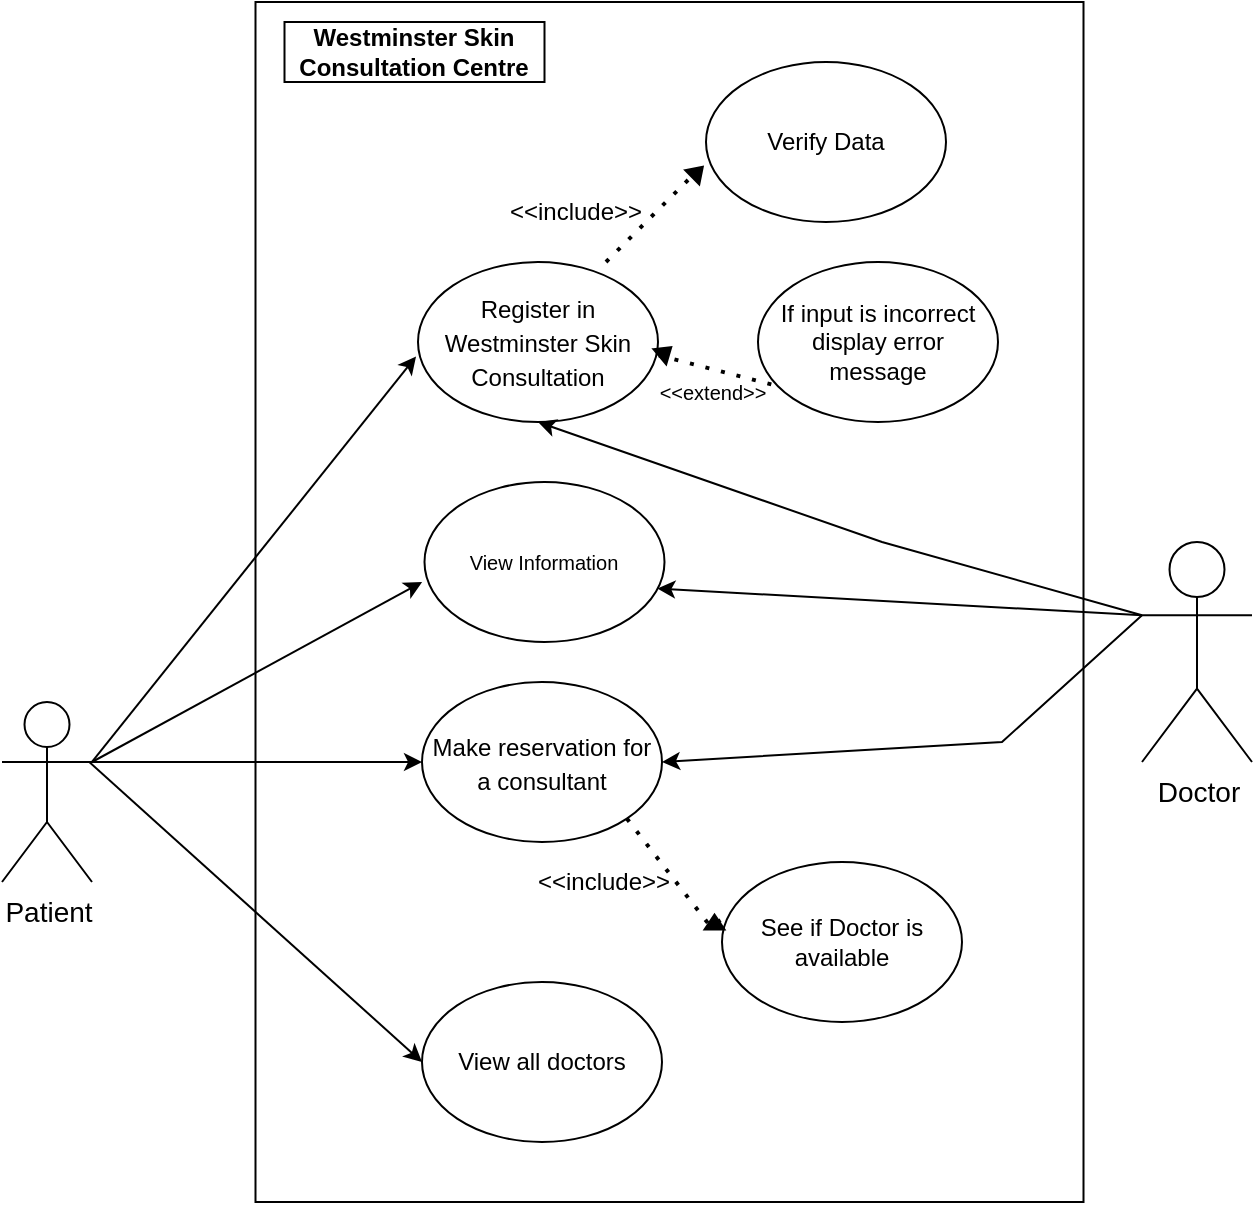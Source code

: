 <mxfile version="20.3.0" type="device"><diagram id="CpVAP2igfF00IUYeiA2Q" name="Page-1"><mxGraphModel dx="1038" dy="649" grid="1" gridSize="10" guides="1" tooltips="1" connect="1" arrows="1" fold="1" page="1" pageScale="1" pageWidth="827" pageHeight="1169" math="0" shadow="0"><root><mxCell id="0"/><mxCell id="1" parent="0"/><mxCell id="MjFWPrk2KQWE3Byjq5Gm-1" value="" style="rounded=0;whiteSpace=wrap;html=1;" parent="1" vertex="1"><mxGeometry x="186.75" y="50" width="414" height="600" as="geometry"/></mxCell><mxCell id="MjFWPrk2KQWE3Byjq5Gm-2" value="&lt;font style=&quot;font-size: 14px;&quot;&gt;Patient&lt;/font&gt;" style="shape=umlActor;verticalLabelPosition=bottom;verticalAlign=top;html=1;outlineConnect=0;" parent="1" vertex="1"><mxGeometry x="60" y="400" width="45" height="90" as="geometry"/></mxCell><mxCell id="MjFWPrk2KQWE3Byjq5Gm-3" value="&lt;font style=&quot;font-size: 14px;&quot;&gt;Doctor&lt;/font&gt;" style="shape=umlActor;verticalLabelPosition=bottom;verticalAlign=top;html=1;outlineConnect=0;" parent="1" vertex="1"><mxGeometry x="630" y="320" width="55" height="110" as="geometry"/></mxCell><mxCell id="MjFWPrk2KQWE3Byjq5Gm-5" value="&lt;span style=&quot;font-size: 12px;&quot;&gt;Register in Westminster Skin Consultation&lt;/span&gt;" style="ellipse;whiteSpace=wrap;html=1;fontSize=14;" parent="1" vertex="1"><mxGeometry x="268" y="180" width="120" height="80" as="geometry"/></mxCell><mxCell id="MjFWPrk2KQWE3Byjq5Gm-7" value="&lt;font style=&quot;font-size: 12px;&quot;&gt;Make reservation for a consultant&lt;br&gt;&lt;/font&gt;" style="ellipse;whiteSpace=wrap;html=1;fontSize=14;" parent="1" vertex="1"><mxGeometry x="270" y="390" width="120" height="80" as="geometry"/></mxCell><mxCell id="MjFWPrk2KQWE3Byjq5Gm-8" value="" style="endArrow=classic;html=1;rounded=0;fontSize=12;entryX=-0.008;entryY=0.59;entryDx=0;entryDy=0;entryPerimeter=0;exitX=1;exitY=0.333;exitDx=0;exitDy=0;exitPerimeter=0;" parent="1" source="MjFWPrk2KQWE3Byjq5Gm-2" target="MjFWPrk2KQWE3Byjq5Gm-5" edge="1"><mxGeometry width="50" height="50" relative="1" as="geometry"><mxPoint x="105" y="475" as="sourcePoint"/><mxPoint x="155" y="425" as="targetPoint"/></mxGeometry></mxCell><mxCell id="MjFWPrk2KQWE3Byjq5Gm-9" value="" style="endArrow=classic;html=1;rounded=0;fontSize=12;entryX=0;entryY=0.5;entryDx=0;entryDy=0;exitX=1;exitY=0.333;exitDx=0;exitDy=0;exitPerimeter=0;" parent="1" source="MjFWPrk2KQWE3Byjq5Gm-2" target="MjFWPrk2KQWE3Byjq5Gm-7" edge="1"><mxGeometry width="50" height="50" relative="1" as="geometry"><mxPoint x="110" y="430" as="sourcePoint"/><mxPoint x="324.04" y="405.0" as="targetPoint"/></mxGeometry></mxCell><mxCell id="MjFWPrk2KQWE3Byjq5Gm-10" value="Verify Data" style="ellipse;whiteSpace=wrap;html=1;fontSize=12;" parent="1" vertex="1"><mxGeometry x="412" y="80" width="120" height="80" as="geometry"/></mxCell><mxCell id="MjFWPrk2KQWE3Byjq5Gm-11" value="If input is incorrect display error message" style="ellipse;whiteSpace=wrap;html=1;fontSize=12;" parent="1" vertex="1"><mxGeometry x="438" y="180" width="120" height="80" as="geometry"/></mxCell><mxCell id="MjFWPrk2KQWE3Byjq5Gm-14" value="" style="endArrow=none;dashed=1;html=1;dashPattern=1 3;strokeWidth=2;rounded=0;fontSize=12;" parent="1" edge="1"><mxGeometry width="50" height="50" relative="1" as="geometry"><mxPoint x="362" y="180" as="sourcePoint"/><mxPoint x="412" y="130" as="targetPoint"/></mxGeometry></mxCell><mxCell id="MjFWPrk2KQWE3Byjq5Gm-16" value="" style="endArrow=none;dashed=1;html=1;dashPattern=1 3;strokeWidth=2;rounded=0;fontSize=12;entryX=0.074;entryY=0.772;entryDx=0;entryDy=0;entryPerimeter=0;exitX=1.004;exitY=0.584;exitDx=0;exitDy=0;exitPerimeter=0;" parent="1" source="MjFWPrk2KQWE3Byjq5Gm-5" target="MjFWPrk2KQWE3Byjq5Gm-11" edge="1"><mxGeometry width="50" height="50" relative="1" as="geometry"><mxPoint x="387" y="230" as="sourcePoint"/><mxPoint x="437" y="180" as="targetPoint"/></mxGeometry></mxCell><mxCell id="MjFWPrk2KQWE3Byjq5Gm-17" value="" style="triangle;whiteSpace=wrap;html=1;fontSize=12;rotation=-45;fillColor=#000000;" parent="1" vertex="1"><mxGeometry x="404" y="130" width="7.5" height="10" as="geometry"/></mxCell><mxCell id="MjFWPrk2KQWE3Byjq5Gm-20" value="" style="triangle;whiteSpace=wrap;html=1;fontSize=12;rotation=-40;fillColor=#000000;" parent="1" vertex="1"><mxGeometry x="388" y="220" width="7.5" height="10" as="geometry"/></mxCell><mxCell id="MjFWPrk2KQWE3Byjq5Gm-21" value="View all doctors" style="ellipse;whiteSpace=wrap;html=1;fontSize=12;fillColor=#FFFFFF;strokeColor=#000000;" parent="1" vertex="1"><mxGeometry x="270" y="540" width="120" height="80" as="geometry"/></mxCell><mxCell id="MjFWPrk2KQWE3Byjq5Gm-30" value="" style="endArrow=classic;html=1;rounded=0;fontSize=12;exitX=0.973;exitY=0.335;exitDx=0;exitDy=0;exitPerimeter=0;entryX=0;entryY=0.5;entryDx=0;entryDy=0;" parent="1" source="MjFWPrk2KQWE3Byjq5Gm-2" target="MjFWPrk2KQWE3Byjq5Gm-21" edge="1"><mxGeometry width="50" height="50" relative="1" as="geometry"><mxPoint x="110" y="430" as="sourcePoint"/><mxPoint x="230" y="360" as="targetPoint"/></mxGeometry></mxCell><mxCell id="MjFWPrk2KQWE3Byjq5Gm-31" value="See if Doctor is available" style="ellipse;whiteSpace=wrap;html=1;strokeColor=#000000;fontSize=12;fillColor=#FFFFFF;" parent="1" vertex="1"><mxGeometry x="420" y="480" width="120" height="80" as="geometry"/></mxCell><mxCell id="MjFWPrk2KQWE3Byjq5Gm-32" value="" style="endArrow=none;dashed=1;html=1;dashPattern=1 3;strokeWidth=2;rounded=0;fontSize=12;exitX=1;exitY=1;exitDx=0;exitDy=0;entryX=0.004;entryY=0.415;entryDx=0;entryDy=0;entryPerimeter=0;startArrow=none;" parent="1" source="MjFWPrk2KQWE3Byjq5Gm-33" target="MjFWPrk2KQWE3Byjq5Gm-31" edge="1"><mxGeometry width="50" height="50" relative="1" as="geometry"><mxPoint x="384.75" y="500" as="sourcePoint"/><mxPoint x="434.75" y="450" as="targetPoint"/></mxGeometry></mxCell><mxCell id="MjFWPrk2KQWE3Byjq5Gm-33" value="" style="triangle;whiteSpace=wrap;html=1;fontSize=12;rotation=-90;fillColor=#000000;" parent="1" vertex="1"><mxGeometry x="412.5" y="505" width="7.5" height="10" as="geometry"/></mxCell><mxCell id="MjFWPrk2KQWE3Byjq5Gm-34" value="" style="endArrow=none;dashed=1;html=1;dashPattern=1 3;strokeWidth=2;rounded=0;fontSize=12;exitX=1;exitY=1;exitDx=0;exitDy=0;entryX=0.004;entryY=0.415;entryDx=0;entryDy=0;entryPerimeter=0;" parent="1" source="MjFWPrk2KQWE3Byjq5Gm-7" target="MjFWPrk2KQWE3Byjq5Gm-33" edge="1"><mxGeometry width="50" height="50" relative="1" as="geometry"><mxPoint x="372.426" y="483.284" as="sourcePoint"/><mxPoint x="420.48" y="513.2" as="targetPoint"/></mxGeometry></mxCell><mxCell id="MjFWPrk2KQWE3Byjq5Gm-35" value="" style="endArrow=classic;html=1;rounded=0;fontSize=12;entryX=1;entryY=0.5;entryDx=0;entryDy=0;exitX=0;exitY=0.333;exitDx=0;exitDy=0;exitPerimeter=0;" parent="1" source="MjFWPrk2KQWE3Byjq5Gm-3" target="MjFWPrk2KQWE3Byjq5Gm-7" edge="1"><mxGeometry width="50" height="50" relative="1" as="geometry"><mxPoint x="630" y="355" as="sourcePoint"/><mxPoint x="680" y="305" as="targetPoint"/><Array as="points"><mxPoint x="560" y="420"/></Array></mxGeometry></mxCell><mxCell id="MjFWPrk2KQWE3Byjq5Gm-36" value="" style="endArrow=classic;html=1;rounded=0;fontSize=12;entryX=0.5;entryY=1;entryDx=0;entryDy=0;exitX=0;exitY=0.333;exitDx=0;exitDy=0;exitPerimeter=0;" parent="1" source="MjFWPrk2KQWE3Byjq5Gm-3" target="MjFWPrk2KQWE3Byjq5Gm-5" edge="1"><mxGeometry width="50" height="50" relative="1" as="geometry"><mxPoint x="310" y="330" as="sourcePoint"/><mxPoint x="360" y="280" as="targetPoint"/><Array as="points"><mxPoint x="500" y="320"/></Array></mxGeometry></mxCell><mxCell id="MjFWPrk2KQWE3Byjq5Gm-38" value="&amp;lt;&amp;lt;include&amp;gt;&amp;gt;" style="text;html=1;strokeColor=none;fillColor=none;align=center;verticalAlign=middle;whiteSpace=wrap;rounded=0;fontSize=12;" parent="1" vertex="1"><mxGeometry x="316.75" y="140" width="60" height="30" as="geometry"/></mxCell><mxCell id="MjFWPrk2KQWE3Byjq5Gm-40" value="&amp;lt;&amp;lt;include&amp;gt;&amp;gt;" style="text;html=1;strokeColor=none;fillColor=none;align=center;verticalAlign=middle;whiteSpace=wrap;rounded=0;fontSize=12;" parent="1" vertex="1"><mxGeometry x="331.25" y="475" width="60" height="30" as="geometry"/></mxCell><mxCell id="MjFWPrk2KQWE3Byjq5Gm-41" value="&lt;font style=&quot;font-size: 10px;&quot;&gt;&amp;lt;&amp;lt;extend&amp;gt;&amp;gt;&lt;/font&gt;" style="text;html=1;strokeColor=none;fillColor=none;align=center;verticalAlign=middle;whiteSpace=wrap;rounded=0;fontSize=12;" parent="1" vertex="1"><mxGeometry x="395.5" y="230" width="38.75" height="30" as="geometry"/></mxCell><mxCell id="MjFWPrk2KQWE3Byjq5Gm-42" value="View Information" style="ellipse;whiteSpace=wrap;html=1;strokeColor=#000000;fontSize=10;fillColor=#FFFFFF;" parent="1" vertex="1"><mxGeometry x="271.25" y="290" width="120" height="80" as="geometry"/></mxCell><mxCell id="MjFWPrk2KQWE3Byjq5Gm-43" value="" style="endArrow=classic;html=1;rounded=0;fontSize=10;entryX=-0.01;entryY=0.625;entryDx=0;entryDy=0;entryPerimeter=0;" parent="1" target="MjFWPrk2KQWE3Byjq5Gm-42" edge="1"><mxGeometry width="50" height="50" relative="1" as="geometry"><mxPoint x="105" y="430" as="sourcePoint"/><mxPoint x="155" y="380" as="targetPoint"/></mxGeometry></mxCell><mxCell id="MjFWPrk2KQWE3Byjq5Gm-45" value="" style="endArrow=classic;html=1;rounded=0;fontSize=10;exitX=0;exitY=0.333;exitDx=0;exitDy=0;exitPerimeter=0;entryX=0.97;entryY=0.666;entryDx=0;entryDy=0;entryPerimeter=0;" parent="1" source="MjFWPrk2KQWE3Byjq5Gm-3" target="MjFWPrk2KQWE3Byjq5Gm-42" edge="1"><mxGeometry width="50" height="50" relative="1" as="geometry"><mxPoint x="630" y="355" as="sourcePoint"/><mxPoint x="680" y="305" as="targetPoint"/></mxGeometry></mxCell><mxCell id="xY_vXyWrHusC97XV0ydf-1" value="&lt;b&gt;Westminster Skin Consultation Centre&lt;/b&gt;" style="text;html=1;strokeColor=default;fillColor=none;align=center;verticalAlign=middle;whiteSpace=wrap;rounded=0;" parent="1" vertex="1"><mxGeometry x="201.25" y="60" width="130" height="30" as="geometry"/></mxCell></root></mxGraphModel></diagram></mxfile>
